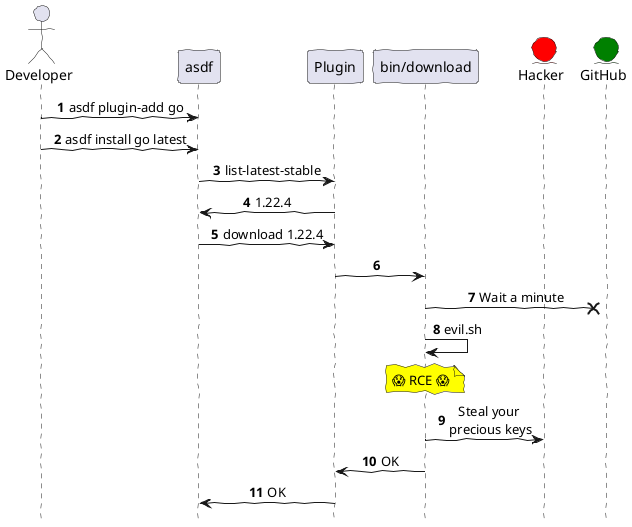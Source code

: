 @startuml
skinparam handwritten true
skinparam sequenceMessageAlign center
autonumber
hide footbox

actor       Developer       as user
participant    asdf    as asdf
participant    Plugin    as plugin
participant    "bin/download"    as plugin_script
entity    GitHub    as github order 100 #green
entity    Hacker    as hacker #red

user -> asdf: asdf plugin-add go
user -> asdf: asdf install go latest
asdf -> plugin: list-latest-stable
plugin -> asdf: 1.22.4
asdf -> plugin : download 1.22.4
plugin -> plugin_script
plugin_script ->x github: Wait a minute
plugin_script -> plugin_script: evil.sh
note over plugin_script #FF0: 😱 RCE 😱

plugin_script -> hacker: Steal your \nprecious keys
plugin_script -> plugin: OK
plugin -> asdf: OK

@enduml
